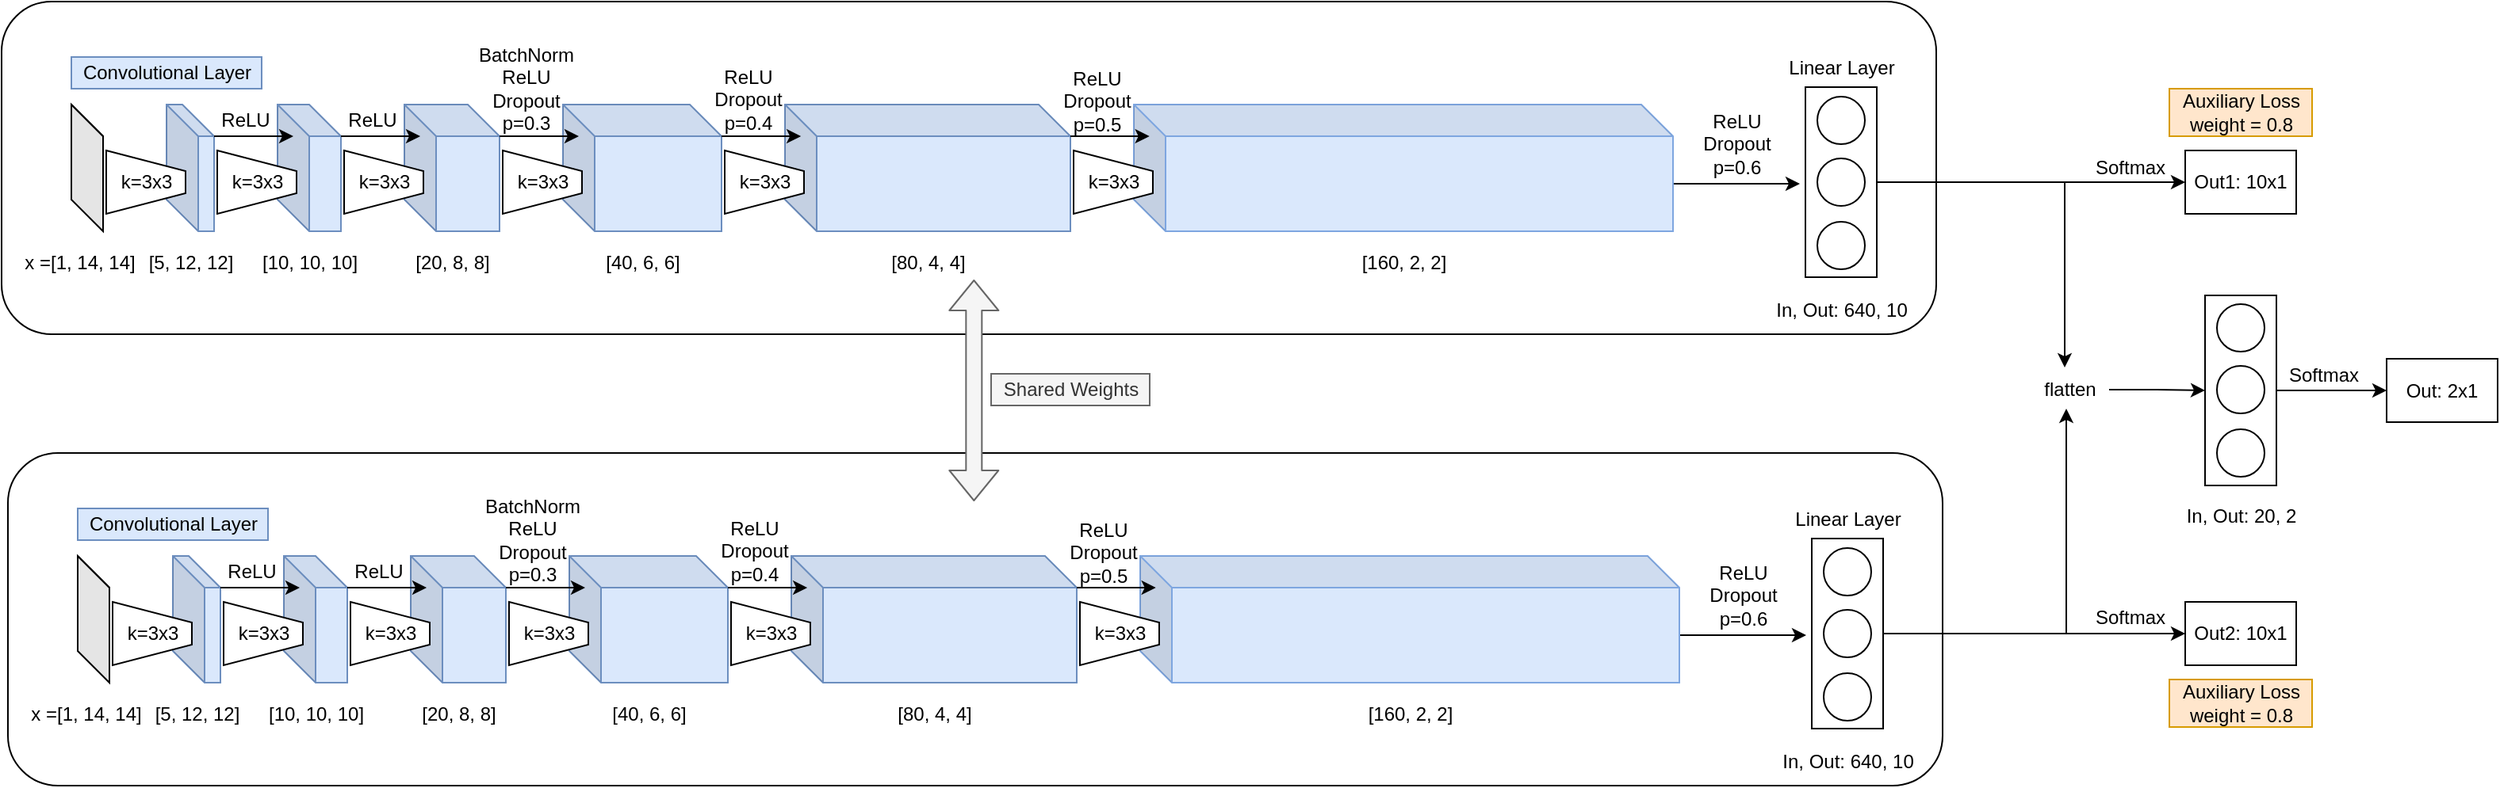 <mxfile version="14.6.12" type="github">
  <diagram id="GcfRwhmuflTPej9dZ_ji" name="Page-1">
    <mxGraphModel dx="1585" dy="608" grid="1" gridSize="10" guides="1" tooltips="1" connect="1" arrows="1" fold="1" page="1" pageScale="1" pageWidth="850" pageHeight="1100" math="0" shadow="0">
      <root>
        <mxCell id="0" />
        <mxCell id="1" parent="0" />
        <mxCell id="WN-efdhfh0040rEE_OK0-52" value="" style="group" parent="1" vertex="1" connectable="0">
          <mxGeometry x="-4" y="55" width="1220" height="210" as="geometry" />
        </mxCell>
        <mxCell id="WN-efdhfh0040rEE_OK0-51" value="" style="rounded=1;whiteSpace=wrap;html=1;strokeColor=#000000;" parent="WN-efdhfh0040rEE_OK0-52" vertex="1">
          <mxGeometry width="1220" height="210" as="geometry" />
        </mxCell>
        <mxCell id="WN-efdhfh0040rEE_OK0-1" value="" style="shape=cube;whiteSpace=wrap;html=1;boundedLbl=1;backgroundOutline=1;darkOpacity=0.05;darkOpacity2=0.1;" parent="WN-efdhfh0040rEE_OK0-52" vertex="1">
          <mxGeometry x="44" y="65" width="20" height="80" as="geometry" />
        </mxCell>
        <mxCell id="WN-efdhfh0040rEE_OK0-2" value="" style="shape=cube;whiteSpace=wrap;html=1;boundedLbl=1;backgroundOutline=1;darkOpacity=0.05;darkOpacity2=0.1;fillColor=#dae8fc;strokeColor=#6c8ebf;" parent="WN-efdhfh0040rEE_OK0-52" vertex="1">
          <mxGeometry x="104" y="65" width="30" height="80" as="geometry" />
        </mxCell>
        <mxCell id="WN-efdhfh0040rEE_OK0-3" value="" style="shape=cube;whiteSpace=wrap;html=1;boundedLbl=1;backgroundOutline=1;darkOpacity=0.05;darkOpacity2=0.1;fillColor=#dae8fc;strokeColor=#6c8ebf;" parent="WN-efdhfh0040rEE_OK0-52" vertex="1">
          <mxGeometry x="174" y="65" width="40" height="80" as="geometry" />
        </mxCell>
        <mxCell id="WN-efdhfh0040rEE_OK0-4" value="" style="shape=cube;whiteSpace=wrap;html=1;boundedLbl=1;backgroundOutline=1;darkOpacity=0.05;darkOpacity2=0.1;fillColor=#dae8fc;strokeColor=#6c8ebf;" parent="WN-efdhfh0040rEE_OK0-52" vertex="1">
          <mxGeometry x="254" y="65" width="60" height="80" as="geometry" />
        </mxCell>
        <mxCell id="WN-efdhfh0040rEE_OK0-5" value="" style="shape=cube;whiteSpace=wrap;html=1;boundedLbl=1;backgroundOutline=1;darkOpacity=0.05;darkOpacity2=0.1;fillColor=#dae8fc;strokeColor=#6c8ebf;" parent="WN-efdhfh0040rEE_OK0-52" vertex="1">
          <mxGeometry x="354" y="65" width="100" height="80" as="geometry" />
        </mxCell>
        <mxCell id="WN-efdhfh0040rEE_OK0-6" value="" style="shape=cube;whiteSpace=wrap;html=1;boundedLbl=1;backgroundOutline=1;darkOpacity=0.05;darkOpacity2=0.1;fillColor=#dae8fc;strokeColor=#6c8ebf;" parent="WN-efdhfh0040rEE_OK0-52" vertex="1">
          <mxGeometry x="494" y="65" width="180" height="80" as="geometry" />
        </mxCell>
        <mxCell id="WN-efdhfh0040rEE_OK0-42" style="edgeStyle=orthogonalEdgeStyle;rounded=0;orthogonalLoop=1;jettySize=auto;html=1;exitX=0;exitY=0;exitDx=340;exitDy=50;exitPerimeter=0;" parent="WN-efdhfh0040rEE_OK0-52" source="WN-efdhfh0040rEE_OK0-7" edge="1">
          <mxGeometry relative="1" as="geometry">
            <mxPoint x="1134" y="115" as="targetPoint" />
          </mxGeometry>
        </mxCell>
        <mxCell id="WN-efdhfh0040rEE_OK0-7" value="" style="shape=cube;whiteSpace=wrap;html=1;boundedLbl=1;backgroundOutline=1;darkOpacity=0.05;darkOpacity2=0.1;fillColor=#dae8fc;strokeColor=#7EA6E0;" parent="WN-efdhfh0040rEE_OK0-52" vertex="1">
          <mxGeometry x="714" y="65" width="340" height="80" as="geometry" />
        </mxCell>
        <mxCell id="WN-efdhfh0040rEE_OK0-8" value="Convolutional Layer" style="text;html=1;align=center;verticalAlign=middle;resizable=0;points=[];autosize=1;strokeColor=#6c8ebf;fillColor=#dae8fc;" parent="WN-efdhfh0040rEE_OK0-52" vertex="1">
          <mxGeometry x="44" y="35" width="120" height="20" as="geometry" />
        </mxCell>
        <mxCell id="WN-efdhfh0040rEE_OK0-9" value="x =[1, 14, 14]" style="text;html=1;align=center;verticalAlign=middle;resizable=0;points=[];autosize=1;strokeColor=none;" parent="WN-efdhfh0040rEE_OK0-52" vertex="1">
          <mxGeometry x="4" y="155" width="90" height="20" as="geometry" />
        </mxCell>
        <mxCell id="WN-efdhfh0040rEE_OK0-10" value="[5, 12, 12]" style="text;html=1;align=center;verticalAlign=middle;resizable=0;points=[];autosize=1;strokeColor=none;" parent="WN-efdhfh0040rEE_OK0-52" vertex="1">
          <mxGeometry x="84" y="155" width="70" height="20" as="geometry" />
        </mxCell>
        <mxCell id="WN-efdhfh0040rEE_OK0-11" value="[10, 10, 10]" style="text;html=1;align=center;verticalAlign=middle;resizable=0;points=[];autosize=1;strokeColor=none;" parent="WN-efdhfh0040rEE_OK0-52" vertex="1">
          <mxGeometry x="154" y="155" width="80" height="20" as="geometry" />
        </mxCell>
        <mxCell id="WN-efdhfh0040rEE_OK0-12" value="[20, 8, 8]" style="text;html=1;align=center;verticalAlign=middle;resizable=0;points=[];autosize=1;strokeColor=none;" parent="WN-efdhfh0040rEE_OK0-52" vertex="1">
          <mxGeometry x="254" y="155" width="60" height="20" as="geometry" />
        </mxCell>
        <mxCell id="WN-efdhfh0040rEE_OK0-13" value="[40, 6, 6]" style="text;html=1;align=center;verticalAlign=middle;resizable=0;points=[];autosize=1;strokeColor=none;" parent="WN-efdhfh0040rEE_OK0-52" vertex="1">
          <mxGeometry x="374" y="155" width="60" height="20" as="geometry" />
        </mxCell>
        <mxCell id="WN-efdhfh0040rEE_OK0-14" value="[80, 4, 4]" style="text;html=1;align=center;verticalAlign=middle;resizable=0;points=[];autosize=1;strokeColor=none;" parent="WN-efdhfh0040rEE_OK0-52" vertex="1">
          <mxGeometry x="554" y="155" width="60" height="20" as="geometry" />
        </mxCell>
        <mxCell id="WN-efdhfh0040rEE_OK0-15" value="[160, 2, 2]" style="text;html=1;align=center;verticalAlign=middle;resizable=0;points=[];autosize=1;strokeColor=none;" parent="WN-efdhfh0040rEE_OK0-52" vertex="1">
          <mxGeometry x="849" y="155" width="70" height="20" as="geometry" />
        </mxCell>
        <mxCell id="WN-efdhfh0040rEE_OK0-20" value="" style="shape=trapezoid;perimeter=trapezoidPerimeter;whiteSpace=wrap;html=1;fixedSize=1;rotation=90;size=13;" parent="WN-efdhfh0040rEE_OK0-52" vertex="1">
          <mxGeometry x="71" y="89" width="40" height="50" as="geometry" />
        </mxCell>
        <mxCell id="WN-efdhfh0040rEE_OK0-21" value="" style="shape=trapezoid;perimeter=trapezoidPerimeter;whiteSpace=wrap;html=1;fixedSize=1;rotation=90;size=13;" parent="WN-efdhfh0040rEE_OK0-52" vertex="1">
          <mxGeometry x="141" y="89" width="40" height="50" as="geometry" />
        </mxCell>
        <mxCell id="WN-efdhfh0040rEE_OK0-22" value="" style="shape=trapezoid;perimeter=trapezoidPerimeter;whiteSpace=wrap;html=1;fixedSize=1;rotation=90;size=13;" parent="WN-efdhfh0040rEE_OK0-52" vertex="1">
          <mxGeometry x="221" y="89" width="40" height="50" as="geometry" />
        </mxCell>
        <mxCell id="WN-efdhfh0040rEE_OK0-23" value="" style="shape=trapezoid;perimeter=trapezoidPerimeter;whiteSpace=wrap;html=1;fixedSize=1;rotation=90;size=13;" parent="WN-efdhfh0040rEE_OK0-52" vertex="1">
          <mxGeometry x="321" y="89" width="40" height="50" as="geometry" />
        </mxCell>
        <mxCell id="WN-efdhfh0040rEE_OK0-24" value="" style="shape=trapezoid;perimeter=trapezoidPerimeter;whiteSpace=wrap;html=1;fixedSize=1;rotation=90;size=13;" parent="WN-efdhfh0040rEE_OK0-52" vertex="1">
          <mxGeometry x="461" y="89" width="40" height="50" as="geometry" />
        </mxCell>
        <mxCell id="WN-efdhfh0040rEE_OK0-25" value="" style="shape=trapezoid;perimeter=trapezoidPerimeter;whiteSpace=wrap;html=1;fixedSize=1;rotation=90;size=13;" parent="WN-efdhfh0040rEE_OK0-52" vertex="1">
          <mxGeometry x="681" y="89" width="40" height="50" as="geometry" />
        </mxCell>
        <mxCell id="WN-efdhfh0040rEE_OK0-26" value="k=3x3" style="text;html=1;align=center;verticalAlign=middle;resizable=0;points=[];autosize=1;strokeColor=none;" parent="WN-efdhfh0040rEE_OK0-52" vertex="1">
          <mxGeometry x="66" y="104" width="50" height="20" as="geometry" />
        </mxCell>
        <mxCell id="WN-efdhfh0040rEE_OK0-27" value="k=3x3" style="text;html=1;align=center;verticalAlign=middle;resizable=0;points=[];autosize=1;strokeColor=none;" parent="WN-efdhfh0040rEE_OK0-52" vertex="1">
          <mxGeometry x="136" y="104" width="50" height="20" as="geometry" />
        </mxCell>
        <mxCell id="WN-efdhfh0040rEE_OK0-28" value="k=3x3" style="text;html=1;align=center;verticalAlign=middle;resizable=0;points=[];autosize=1;strokeColor=none;" parent="WN-efdhfh0040rEE_OK0-52" vertex="1">
          <mxGeometry x="216" y="104" width="50" height="20" as="geometry" />
        </mxCell>
        <mxCell id="WN-efdhfh0040rEE_OK0-29" value="k=3x3" style="text;html=1;align=center;verticalAlign=middle;resizable=0;points=[];autosize=1;strokeColor=none;" parent="WN-efdhfh0040rEE_OK0-52" vertex="1">
          <mxGeometry x="316" y="104" width="50" height="20" as="geometry" />
        </mxCell>
        <mxCell id="WN-efdhfh0040rEE_OK0-30" value="k=3x3" style="text;html=1;align=center;verticalAlign=middle;resizable=0;points=[];autosize=1;strokeColor=none;" parent="WN-efdhfh0040rEE_OK0-52" vertex="1">
          <mxGeometry x="456" y="104" width="50" height="20" as="geometry" />
        </mxCell>
        <mxCell id="WN-efdhfh0040rEE_OK0-31" value="k=3x3" style="text;html=1;align=center;verticalAlign=middle;resizable=0;points=[];autosize=1;strokeColor=none;" parent="WN-efdhfh0040rEE_OK0-52" vertex="1">
          <mxGeometry x="676" y="104" width="50" height="20" as="geometry" />
        </mxCell>
        <mxCell id="WN-efdhfh0040rEE_OK0-32" value="ReLU" style="text;html=1;fillColor=none;align=center;verticalAlign=middle;whiteSpace=wrap;rounded=0;" parent="WN-efdhfh0040rEE_OK0-52" vertex="1">
          <mxGeometry x="134" y="65" width="40" height="20" as="geometry" />
        </mxCell>
        <mxCell id="WN-efdhfh0040rEE_OK0-33" style="edgeStyle=orthogonalEdgeStyle;rounded=0;orthogonalLoop=1;jettySize=auto;html=1;exitX=0;exitY=0;exitDx=30;exitDy=20;exitPerimeter=0;entryX=0.25;entryY=0.25;entryDx=0;entryDy=0;entryPerimeter=0;" parent="WN-efdhfh0040rEE_OK0-52" source="WN-efdhfh0040rEE_OK0-2" target="WN-efdhfh0040rEE_OK0-3" edge="1">
          <mxGeometry relative="1" as="geometry" />
        </mxCell>
        <mxCell id="WN-efdhfh0040rEE_OK0-34" style="edgeStyle=orthogonalEdgeStyle;rounded=0;orthogonalLoop=1;jettySize=auto;html=1;exitX=0;exitY=0;exitDx=40;exitDy=20;exitPerimeter=0;entryX=0.167;entryY=0.25;entryDx=0;entryDy=0;entryPerimeter=0;" parent="WN-efdhfh0040rEE_OK0-52" source="WN-efdhfh0040rEE_OK0-3" target="WN-efdhfh0040rEE_OK0-4" edge="1">
          <mxGeometry relative="1" as="geometry" />
        </mxCell>
        <mxCell id="WN-efdhfh0040rEE_OK0-35" style="edgeStyle=orthogonalEdgeStyle;rounded=0;orthogonalLoop=1;jettySize=auto;html=1;exitX=0;exitY=0;exitDx=60;exitDy=20;exitPerimeter=0;entryX=0.1;entryY=0.25;entryDx=0;entryDy=0;entryPerimeter=0;" parent="WN-efdhfh0040rEE_OK0-52" source="WN-efdhfh0040rEE_OK0-4" target="WN-efdhfh0040rEE_OK0-5" edge="1">
          <mxGeometry relative="1" as="geometry" />
        </mxCell>
        <mxCell id="WN-efdhfh0040rEE_OK0-36" style="edgeStyle=orthogonalEdgeStyle;rounded=0;orthogonalLoop=1;jettySize=auto;html=1;exitX=0;exitY=0;exitDx=100;exitDy=20;exitPerimeter=0;entryX=0.056;entryY=0.25;entryDx=0;entryDy=0;entryPerimeter=0;" parent="WN-efdhfh0040rEE_OK0-52" source="WN-efdhfh0040rEE_OK0-5" target="WN-efdhfh0040rEE_OK0-6" edge="1">
          <mxGeometry relative="1" as="geometry" />
        </mxCell>
        <mxCell id="WN-efdhfh0040rEE_OK0-37" style="edgeStyle=orthogonalEdgeStyle;rounded=0;orthogonalLoop=1;jettySize=auto;html=1;exitX=0;exitY=0;exitDx=180;exitDy=20;exitPerimeter=0;entryX=0.029;entryY=0.25;entryDx=0;entryDy=0;entryPerimeter=0;" parent="WN-efdhfh0040rEE_OK0-52" source="WN-efdhfh0040rEE_OK0-6" target="WN-efdhfh0040rEE_OK0-7" edge="1">
          <mxGeometry relative="1" as="geometry" />
        </mxCell>
        <mxCell id="WN-efdhfh0040rEE_OK0-38" value="ReLU" style="text;html=1;fillColor=none;align=center;verticalAlign=middle;whiteSpace=wrap;rounded=0;" parent="WN-efdhfh0040rEE_OK0-52" vertex="1">
          <mxGeometry x="214" y="65" width="40" height="20" as="geometry" />
        </mxCell>
        <mxCell id="WN-efdhfh0040rEE_OK0-39" value="BatchNorm&lt;br&gt;ReLU&lt;br&gt;Dropout&lt;br&gt;p=0.3" style="text;html=1;fillColor=none;align=center;verticalAlign=middle;whiteSpace=wrap;rounded=0;" parent="WN-efdhfh0040rEE_OK0-52" vertex="1">
          <mxGeometry x="311" y="45" width="40" height="20" as="geometry" />
        </mxCell>
        <mxCell id="WN-efdhfh0040rEE_OK0-40" value="ReLU&lt;br&gt;Dropout&lt;br&gt;p=0.4" style="text;html=1;fillColor=none;align=center;verticalAlign=middle;whiteSpace=wrap;rounded=0;" parent="WN-efdhfh0040rEE_OK0-52" vertex="1">
          <mxGeometry x="451" y="52" width="40" height="20" as="geometry" />
        </mxCell>
        <mxCell id="WN-efdhfh0040rEE_OK0-41" value="ReLU&lt;br&gt;Dropout&lt;br&gt;p=0.5" style="text;html=1;fillColor=none;align=center;verticalAlign=middle;whiteSpace=wrap;rounded=0;" parent="WN-efdhfh0040rEE_OK0-52" vertex="1">
          <mxGeometry x="671" y="53" width="40" height="20" as="geometry" />
        </mxCell>
        <mxCell id="WN-efdhfh0040rEE_OK0-43" value="ReLU&lt;br&gt;Dropout&lt;br&gt;p=0.6" style="text;html=1;align=center;verticalAlign=middle;resizable=0;points=[];autosize=1;strokeColor=none;" parent="WN-efdhfh0040rEE_OK0-52" vertex="1">
          <mxGeometry x="1064" y="65" width="60" height="50" as="geometry" />
        </mxCell>
        <mxCell id="WN-efdhfh0040rEE_OK0-45" value="" style="rounded=0;whiteSpace=wrap;html=1;rotation=90;" parent="WN-efdhfh0040rEE_OK0-52" vertex="1">
          <mxGeometry x="1100" y="91.5" width="120" height="45" as="geometry" />
        </mxCell>
        <mxCell id="WN-efdhfh0040rEE_OK0-46" value="" style="ellipse;whiteSpace=wrap;html=1;aspect=fixed;strokeColor=#000000;" parent="WN-efdhfh0040rEE_OK0-52" vertex="1">
          <mxGeometry x="1145" y="60" width="30" height="30" as="geometry" />
        </mxCell>
        <mxCell id="WN-efdhfh0040rEE_OK0-47" value="" style="ellipse;whiteSpace=wrap;html=1;aspect=fixed;strokeColor=#000000;" parent="WN-efdhfh0040rEE_OK0-52" vertex="1">
          <mxGeometry x="1145" y="99" width="30" height="30" as="geometry" />
        </mxCell>
        <mxCell id="WN-efdhfh0040rEE_OK0-48" value="" style="ellipse;whiteSpace=wrap;html=1;aspect=fixed;strokeColor=#000000;" parent="WN-efdhfh0040rEE_OK0-52" vertex="1">
          <mxGeometry x="1145" y="139" width="30" height="30" as="geometry" />
        </mxCell>
        <mxCell id="WN-efdhfh0040rEE_OK0-49" value="Linear Layer" style="text;html=1;align=center;verticalAlign=middle;resizable=0;points=[];autosize=1;strokeColor=none;" parent="WN-efdhfh0040rEE_OK0-52" vertex="1">
          <mxGeometry x="1120" y="32" width="80" height="20" as="geometry" />
        </mxCell>
        <mxCell id="WN-efdhfh0040rEE_OK0-50" value="In, Out: 640, 10" style="text;html=1;align=center;verticalAlign=middle;resizable=0;points=[];autosize=1;strokeColor=none;" parent="WN-efdhfh0040rEE_OK0-52" vertex="1">
          <mxGeometry x="1110" y="185" width="100" height="20" as="geometry" />
        </mxCell>
        <mxCell id="WN-efdhfh0040rEE_OK0-53" value="" style="group" parent="1" vertex="1" connectable="0">
          <mxGeometry y="340" width="1220" height="210" as="geometry" />
        </mxCell>
        <mxCell id="WN-efdhfh0040rEE_OK0-54" value="" style="rounded=1;whiteSpace=wrap;html=1;strokeColor=#000000;" parent="WN-efdhfh0040rEE_OK0-53" vertex="1">
          <mxGeometry width="1220" height="210" as="geometry" />
        </mxCell>
        <mxCell id="WN-efdhfh0040rEE_OK0-55" value="" style="shape=cube;whiteSpace=wrap;html=1;boundedLbl=1;backgroundOutline=1;darkOpacity=0.05;darkOpacity2=0.1;" parent="WN-efdhfh0040rEE_OK0-53" vertex="1">
          <mxGeometry x="44" y="65" width="20" height="80" as="geometry" />
        </mxCell>
        <mxCell id="WN-efdhfh0040rEE_OK0-56" value="" style="shape=cube;whiteSpace=wrap;html=1;boundedLbl=1;backgroundOutline=1;darkOpacity=0.05;darkOpacity2=0.1;fillColor=#dae8fc;strokeColor=#6c8ebf;" parent="WN-efdhfh0040rEE_OK0-53" vertex="1">
          <mxGeometry x="104" y="65" width="30" height="80" as="geometry" />
        </mxCell>
        <mxCell id="WN-efdhfh0040rEE_OK0-57" value="" style="shape=cube;whiteSpace=wrap;html=1;boundedLbl=1;backgroundOutline=1;darkOpacity=0.05;darkOpacity2=0.1;fillColor=#dae8fc;strokeColor=#6c8ebf;" parent="WN-efdhfh0040rEE_OK0-53" vertex="1">
          <mxGeometry x="174" y="65" width="40" height="80" as="geometry" />
        </mxCell>
        <mxCell id="WN-efdhfh0040rEE_OK0-58" value="" style="shape=cube;whiteSpace=wrap;html=1;boundedLbl=1;backgroundOutline=1;darkOpacity=0.05;darkOpacity2=0.1;fillColor=#dae8fc;strokeColor=#6c8ebf;" parent="WN-efdhfh0040rEE_OK0-53" vertex="1">
          <mxGeometry x="254" y="65" width="60" height="80" as="geometry" />
        </mxCell>
        <mxCell id="WN-efdhfh0040rEE_OK0-59" value="" style="shape=cube;whiteSpace=wrap;html=1;boundedLbl=1;backgroundOutline=1;darkOpacity=0.05;darkOpacity2=0.1;fillColor=#dae8fc;strokeColor=#6c8ebf;" parent="WN-efdhfh0040rEE_OK0-53" vertex="1">
          <mxGeometry x="354" y="65" width="100" height="80" as="geometry" />
        </mxCell>
        <mxCell id="WN-efdhfh0040rEE_OK0-60" value="" style="shape=cube;whiteSpace=wrap;html=1;boundedLbl=1;backgroundOutline=1;darkOpacity=0.05;darkOpacity2=0.1;fillColor=#dae8fc;strokeColor=#6c8ebf;" parent="WN-efdhfh0040rEE_OK0-53" vertex="1">
          <mxGeometry x="494" y="65" width="180" height="80" as="geometry" />
        </mxCell>
        <mxCell id="WN-efdhfh0040rEE_OK0-61" style="edgeStyle=orthogonalEdgeStyle;rounded=0;orthogonalLoop=1;jettySize=auto;html=1;exitX=0;exitY=0;exitDx=340;exitDy=50;exitPerimeter=0;" parent="WN-efdhfh0040rEE_OK0-53" source="WN-efdhfh0040rEE_OK0-62" edge="1">
          <mxGeometry relative="1" as="geometry">
            <mxPoint x="1134" y="115" as="targetPoint" />
          </mxGeometry>
        </mxCell>
        <mxCell id="WN-efdhfh0040rEE_OK0-62" value="" style="shape=cube;whiteSpace=wrap;html=1;boundedLbl=1;backgroundOutline=1;darkOpacity=0.05;darkOpacity2=0.1;fillColor=#dae8fc;strokeColor=#7EA6E0;" parent="WN-efdhfh0040rEE_OK0-53" vertex="1">
          <mxGeometry x="714" y="65" width="340" height="80" as="geometry" />
        </mxCell>
        <mxCell id="WN-efdhfh0040rEE_OK0-63" value="Convolutional Layer" style="text;html=1;align=center;verticalAlign=middle;resizable=0;points=[];autosize=1;strokeColor=#6c8ebf;fillColor=#dae8fc;" parent="WN-efdhfh0040rEE_OK0-53" vertex="1">
          <mxGeometry x="44" y="35" width="120" height="20" as="geometry" />
        </mxCell>
        <mxCell id="WN-efdhfh0040rEE_OK0-64" value="x =[1, 14, 14]" style="text;html=1;align=center;verticalAlign=middle;resizable=0;points=[];autosize=1;strokeColor=none;" parent="WN-efdhfh0040rEE_OK0-53" vertex="1">
          <mxGeometry x="4" y="155" width="90" height="20" as="geometry" />
        </mxCell>
        <mxCell id="WN-efdhfh0040rEE_OK0-65" value="[5, 12, 12]" style="text;html=1;align=center;verticalAlign=middle;resizable=0;points=[];autosize=1;strokeColor=none;" parent="WN-efdhfh0040rEE_OK0-53" vertex="1">
          <mxGeometry x="84" y="155" width="70" height="20" as="geometry" />
        </mxCell>
        <mxCell id="WN-efdhfh0040rEE_OK0-66" value="[10, 10, 10]" style="text;html=1;align=center;verticalAlign=middle;resizable=0;points=[];autosize=1;strokeColor=none;" parent="WN-efdhfh0040rEE_OK0-53" vertex="1">
          <mxGeometry x="154" y="155" width="80" height="20" as="geometry" />
        </mxCell>
        <mxCell id="WN-efdhfh0040rEE_OK0-67" value="[20, 8, 8]" style="text;html=1;align=center;verticalAlign=middle;resizable=0;points=[];autosize=1;strokeColor=none;" parent="WN-efdhfh0040rEE_OK0-53" vertex="1">
          <mxGeometry x="254" y="155" width="60" height="20" as="geometry" />
        </mxCell>
        <mxCell id="WN-efdhfh0040rEE_OK0-68" value="[40, 6, 6]" style="text;html=1;align=center;verticalAlign=middle;resizable=0;points=[];autosize=1;strokeColor=none;" parent="WN-efdhfh0040rEE_OK0-53" vertex="1">
          <mxGeometry x="374" y="155" width="60" height="20" as="geometry" />
        </mxCell>
        <mxCell id="WN-efdhfh0040rEE_OK0-69" value="[80, 4, 4]" style="text;html=1;align=center;verticalAlign=middle;resizable=0;points=[];autosize=1;strokeColor=none;" parent="WN-efdhfh0040rEE_OK0-53" vertex="1">
          <mxGeometry x="554" y="155" width="60" height="20" as="geometry" />
        </mxCell>
        <mxCell id="WN-efdhfh0040rEE_OK0-70" value="[160, 2, 2]" style="text;html=1;align=center;verticalAlign=middle;resizable=0;points=[];autosize=1;strokeColor=none;" parent="WN-efdhfh0040rEE_OK0-53" vertex="1">
          <mxGeometry x="849" y="155" width="70" height="20" as="geometry" />
        </mxCell>
        <mxCell id="WN-efdhfh0040rEE_OK0-71" value="" style="shape=trapezoid;perimeter=trapezoidPerimeter;whiteSpace=wrap;html=1;fixedSize=1;rotation=90;size=13;" parent="WN-efdhfh0040rEE_OK0-53" vertex="1">
          <mxGeometry x="71" y="89" width="40" height="50" as="geometry" />
        </mxCell>
        <mxCell id="WN-efdhfh0040rEE_OK0-72" value="" style="shape=trapezoid;perimeter=trapezoidPerimeter;whiteSpace=wrap;html=1;fixedSize=1;rotation=90;size=13;" parent="WN-efdhfh0040rEE_OK0-53" vertex="1">
          <mxGeometry x="141" y="89" width="40" height="50" as="geometry" />
        </mxCell>
        <mxCell id="WN-efdhfh0040rEE_OK0-73" value="" style="shape=trapezoid;perimeter=trapezoidPerimeter;whiteSpace=wrap;html=1;fixedSize=1;rotation=90;size=13;" parent="WN-efdhfh0040rEE_OK0-53" vertex="1">
          <mxGeometry x="221" y="89" width="40" height="50" as="geometry" />
        </mxCell>
        <mxCell id="WN-efdhfh0040rEE_OK0-74" value="" style="shape=trapezoid;perimeter=trapezoidPerimeter;whiteSpace=wrap;html=1;fixedSize=1;rotation=90;size=13;" parent="WN-efdhfh0040rEE_OK0-53" vertex="1">
          <mxGeometry x="321" y="89" width="40" height="50" as="geometry" />
        </mxCell>
        <mxCell id="WN-efdhfh0040rEE_OK0-75" value="" style="shape=trapezoid;perimeter=trapezoidPerimeter;whiteSpace=wrap;html=1;fixedSize=1;rotation=90;size=13;" parent="WN-efdhfh0040rEE_OK0-53" vertex="1">
          <mxGeometry x="461" y="89" width="40" height="50" as="geometry" />
        </mxCell>
        <mxCell id="WN-efdhfh0040rEE_OK0-76" value="" style="shape=trapezoid;perimeter=trapezoidPerimeter;whiteSpace=wrap;html=1;fixedSize=1;rotation=90;size=13;" parent="WN-efdhfh0040rEE_OK0-53" vertex="1">
          <mxGeometry x="681" y="89" width="40" height="50" as="geometry" />
        </mxCell>
        <mxCell id="WN-efdhfh0040rEE_OK0-77" value="k=3x3" style="text;html=1;align=center;verticalAlign=middle;resizable=0;points=[];autosize=1;strokeColor=none;" parent="WN-efdhfh0040rEE_OK0-53" vertex="1">
          <mxGeometry x="66" y="104" width="50" height="20" as="geometry" />
        </mxCell>
        <mxCell id="WN-efdhfh0040rEE_OK0-78" value="k=3x3" style="text;html=1;align=center;verticalAlign=middle;resizable=0;points=[];autosize=1;strokeColor=none;" parent="WN-efdhfh0040rEE_OK0-53" vertex="1">
          <mxGeometry x="136" y="104" width="50" height="20" as="geometry" />
        </mxCell>
        <mxCell id="WN-efdhfh0040rEE_OK0-79" value="k=3x3" style="text;html=1;align=center;verticalAlign=middle;resizable=0;points=[];autosize=1;strokeColor=none;" parent="WN-efdhfh0040rEE_OK0-53" vertex="1">
          <mxGeometry x="216" y="104" width="50" height="20" as="geometry" />
        </mxCell>
        <mxCell id="WN-efdhfh0040rEE_OK0-80" value="k=3x3" style="text;html=1;align=center;verticalAlign=middle;resizable=0;points=[];autosize=1;strokeColor=none;" parent="WN-efdhfh0040rEE_OK0-53" vertex="1">
          <mxGeometry x="316" y="104" width="50" height="20" as="geometry" />
        </mxCell>
        <mxCell id="WN-efdhfh0040rEE_OK0-81" value="k=3x3" style="text;html=1;align=center;verticalAlign=middle;resizable=0;points=[];autosize=1;strokeColor=none;" parent="WN-efdhfh0040rEE_OK0-53" vertex="1">
          <mxGeometry x="456" y="104" width="50" height="20" as="geometry" />
        </mxCell>
        <mxCell id="WN-efdhfh0040rEE_OK0-82" value="k=3x3" style="text;html=1;align=center;verticalAlign=middle;resizable=0;points=[];autosize=1;strokeColor=none;" parent="WN-efdhfh0040rEE_OK0-53" vertex="1">
          <mxGeometry x="676" y="104" width="50" height="20" as="geometry" />
        </mxCell>
        <mxCell id="WN-efdhfh0040rEE_OK0-83" value="ReLU" style="text;html=1;fillColor=none;align=center;verticalAlign=middle;whiteSpace=wrap;rounded=0;" parent="WN-efdhfh0040rEE_OK0-53" vertex="1">
          <mxGeometry x="134" y="65" width="40" height="20" as="geometry" />
        </mxCell>
        <mxCell id="WN-efdhfh0040rEE_OK0-84" style="edgeStyle=orthogonalEdgeStyle;rounded=0;orthogonalLoop=1;jettySize=auto;html=1;exitX=0;exitY=0;exitDx=30;exitDy=20;exitPerimeter=0;entryX=0.25;entryY=0.25;entryDx=0;entryDy=0;entryPerimeter=0;" parent="WN-efdhfh0040rEE_OK0-53" source="WN-efdhfh0040rEE_OK0-56" target="WN-efdhfh0040rEE_OK0-57" edge="1">
          <mxGeometry relative="1" as="geometry" />
        </mxCell>
        <mxCell id="WN-efdhfh0040rEE_OK0-85" style="edgeStyle=orthogonalEdgeStyle;rounded=0;orthogonalLoop=1;jettySize=auto;html=1;exitX=0;exitY=0;exitDx=40;exitDy=20;exitPerimeter=0;entryX=0.167;entryY=0.25;entryDx=0;entryDy=0;entryPerimeter=0;" parent="WN-efdhfh0040rEE_OK0-53" source="WN-efdhfh0040rEE_OK0-57" target="WN-efdhfh0040rEE_OK0-58" edge="1">
          <mxGeometry relative="1" as="geometry" />
        </mxCell>
        <mxCell id="WN-efdhfh0040rEE_OK0-86" style="edgeStyle=orthogonalEdgeStyle;rounded=0;orthogonalLoop=1;jettySize=auto;html=1;exitX=0;exitY=0;exitDx=60;exitDy=20;exitPerimeter=0;entryX=0.1;entryY=0.25;entryDx=0;entryDy=0;entryPerimeter=0;" parent="WN-efdhfh0040rEE_OK0-53" source="WN-efdhfh0040rEE_OK0-58" target="WN-efdhfh0040rEE_OK0-59" edge="1">
          <mxGeometry relative="1" as="geometry" />
        </mxCell>
        <mxCell id="WN-efdhfh0040rEE_OK0-87" style="edgeStyle=orthogonalEdgeStyle;rounded=0;orthogonalLoop=1;jettySize=auto;html=1;exitX=0;exitY=0;exitDx=100;exitDy=20;exitPerimeter=0;entryX=0.056;entryY=0.25;entryDx=0;entryDy=0;entryPerimeter=0;" parent="WN-efdhfh0040rEE_OK0-53" source="WN-efdhfh0040rEE_OK0-59" target="WN-efdhfh0040rEE_OK0-60" edge="1">
          <mxGeometry relative="1" as="geometry" />
        </mxCell>
        <mxCell id="WN-efdhfh0040rEE_OK0-88" style="edgeStyle=orthogonalEdgeStyle;rounded=0;orthogonalLoop=1;jettySize=auto;html=1;exitX=0;exitY=0;exitDx=180;exitDy=20;exitPerimeter=0;entryX=0.029;entryY=0.25;entryDx=0;entryDy=0;entryPerimeter=0;" parent="WN-efdhfh0040rEE_OK0-53" source="WN-efdhfh0040rEE_OK0-60" target="WN-efdhfh0040rEE_OK0-62" edge="1">
          <mxGeometry relative="1" as="geometry" />
        </mxCell>
        <mxCell id="WN-efdhfh0040rEE_OK0-89" value="ReLU" style="text;html=1;fillColor=none;align=center;verticalAlign=middle;whiteSpace=wrap;rounded=0;" parent="WN-efdhfh0040rEE_OK0-53" vertex="1">
          <mxGeometry x="214" y="65" width="40" height="20" as="geometry" />
        </mxCell>
        <mxCell id="WN-efdhfh0040rEE_OK0-90" value="BatchNorm&lt;br&gt;ReLU&lt;br&gt;Dropout&lt;br&gt;p=0.3" style="text;html=1;fillColor=none;align=center;verticalAlign=middle;whiteSpace=wrap;rounded=0;" parent="WN-efdhfh0040rEE_OK0-53" vertex="1">
          <mxGeometry x="311" y="45" width="40" height="20" as="geometry" />
        </mxCell>
        <mxCell id="WN-efdhfh0040rEE_OK0-91" value="ReLU&lt;br&gt;Dropout&lt;br&gt;p=0.4" style="text;html=1;fillColor=none;align=center;verticalAlign=middle;whiteSpace=wrap;rounded=0;" parent="WN-efdhfh0040rEE_OK0-53" vertex="1">
          <mxGeometry x="451" y="52" width="40" height="20" as="geometry" />
        </mxCell>
        <mxCell id="WN-efdhfh0040rEE_OK0-92" value="ReLU&lt;br&gt;Dropout&lt;br&gt;p=0.5" style="text;html=1;fillColor=none;align=center;verticalAlign=middle;whiteSpace=wrap;rounded=0;" parent="WN-efdhfh0040rEE_OK0-53" vertex="1">
          <mxGeometry x="671" y="53" width="40" height="20" as="geometry" />
        </mxCell>
        <mxCell id="WN-efdhfh0040rEE_OK0-93" value="ReLU&lt;br&gt;Dropout&lt;br&gt;p=0.6" style="text;html=1;align=center;verticalAlign=middle;resizable=0;points=[];autosize=1;strokeColor=none;" parent="WN-efdhfh0040rEE_OK0-53" vertex="1">
          <mxGeometry x="1064" y="65" width="60" height="50" as="geometry" />
        </mxCell>
        <mxCell id="WN-efdhfh0040rEE_OK0-94" value="" style="rounded=0;whiteSpace=wrap;html=1;rotation=90;" parent="WN-efdhfh0040rEE_OK0-53" vertex="1">
          <mxGeometry x="1100" y="91.5" width="120" height="45" as="geometry" />
        </mxCell>
        <mxCell id="WN-efdhfh0040rEE_OK0-95" value="" style="ellipse;whiteSpace=wrap;html=1;aspect=fixed;strokeColor=#000000;" parent="WN-efdhfh0040rEE_OK0-53" vertex="1">
          <mxGeometry x="1145" y="60" width="30" height="30" as="geometry" />
        </mxCell>
        <mxCell id="WN-efdhfh0040rEE_OK0-96" value="" style="ellipse;whiteSpace=wrap;html=1;aspect=fixed;strokeColor=#000000;" parent="WN-efdhfh0040rEE_OK0-53" vertex="1">
          <mxGeometry x="1145" y="99" width="30" height="30" as="geometry" />
        </mxCell>
        <mxCell id="WN-efdhfh0040rEE_OK0-97" value="" style="ellipse;whiteSpace=wrap;html=1;aspect=fixed;strokeColor=#000000;" parent="WN-efdhfh0040rEE_OK0-53" vertex="1">
          <mxGeometry x="1145" y="139" width="30" height="30" as="geometry" />
        </mxCell>
        <mxCell id="WN-efdhfh0040rEE_OK0-98" value="Linear Layer" style="text;html=1;align=center;verticalAlign=middle;resizable=0;points=[];autosize=1;strokeColor=none;" parent="WN-efdhfh0040rEE_OK0-53" vertex="1">
          <mxGeometry x="1120" y="32" width="80" height="20" as="geometry" />
        </mxCell>
        <mxCell id="WN-efdhfh0040rEE_OK0-99" value="In, Out: 640, 10" style="text;html=1;align=center;verticalAlign=middle;resizable=0;points=[];autosize=1;strokeColor=none;" parent="WN-efdhfh0040rEE_OK0-53" vertex="1">
          <mxGeometry x="1110" y="185" width="100" height="20" as="geometry" />
        </mxCell>
        <mxCell id="WN-efdhfh0040rEE_OK0-100" style="edgeStyle=orthogonalEdgeStyle;rounded=0;orthogonalLoop=1;jettySize=auto;html=1;exitX=0.5;exitY=0;exitDx=0;exitDy=0;entryX=0;entryY=0.5;entryDx=0;entryDy=0;" parent="1" source="WN-efdhfh0040rEE_OK0-94" edge="1" target="WN-efdhfh0040rEE_OK0-102">
          <mxGeometry relative="1" as="geometry">
            <mxPoint x="1240" y="454" as="targetPoint" />
          </mxGeometry>
        </mxCell>
        <mxCell id="WN-efdhfh0040rEE_OK0-102" value="Out2: 10x1" style="rounded=0;whiteSpace=wrap;html=1;" parent="1" vertex="1">
          <mxGeometry x="1373" y="434" width="70" height="40" as="geometry" />
        </mxCell>
        <mxCell id="WN-efdhfh0040rEE_OK0-103" value="Out1: 10x1" style="rounded=0;whiteSpace=wrap;html=1;" parent="1" vertex="1">
          <mxGeometry x="1373" y="149" width="70" height="40" as="geometry" />
        </mxCell>
        <mxCell id="WN-efdhfh0040rEE_OK0-104" value="Auxiliary Loss&lt;br&gt;weight = 0.8" style="text;html=1;align=center;verticalAlign=middle;resizable=0;points=[];autosize=1;strokeColor=#d79b00;fillColor=#ffe6cc;" parent="1" vertex="1">
          <mxGeometry x="1363" y="110" width="90" height="30" as="geometry" />
        </mxCell>
        <mxCell id="WN-efdhfh0040rEE_OK0-105" value="Auxiliary Loss&lt;br&gt;weight = 0.8" style="text;html=1;align=center;verticalAlign=middle;resizable=0;points=[];autosize=1;strokeColor=#d79b00;fillColor=#ffe6cc;" parent="1" vertex="1">
          <mxGeometry x="1363" y="483" width="90" height="30" as="geometry" />
        </mxCell>
        <mxCell id="WN-efdhfh0040rEE_OK0-115" style="edgeStyle=orthogonalEdgeStyle;rounded=0;orthogonalLoop=1;jettySize=auto;html=1;exitX=0.5;exitY=0;exitDx=0;exitDy=0;entryX=0;entryY=0.5;entryDx=0;entryDy=0;" parent="1" source="WN-efdhfh0040rEE_OK0-106" edge="1" target="WN-efdhfh0040rEE_OK0-116">
          <mxGeometry relative="1" as="geometry">
            <mxPoint x="1458" y="299.857" as="targetPoint" />
          </mxGeometry>
        </mxCell>
        <mxCell id="WN-efdhfh0040rEE_OK0-106" value="" style="rounded=0;whiteSpace=wrap;html=1;rotation=90;" parent="1" vertex="1">
          <mxGeometry x="1348" y="278" width="120" height="45" as="geometry" />
        </mxCell>
        <mxCell id="WN-efdhfh0040rEE_OK0-107" value="" style="ellipse;whiteSpace=wrap;html=1;aspect=fixed;strokeColor=#000000;" parent="1" vertex="1">
          <mxGeometry x="1393" y="246" width="30" height="30" as="geometry" />
        </mxCell>
        <mxCell id="WN-efdhfh0040rEE_OK0-108" value="" style="ellipse;whiteSpace=wrap;html=1;aspect=fixed;strokeColor=#000000;" parent="1" vertex="1">
          <mxGeometry x="1393" y="285" width="30" height="30" as="geometry" />
        </mxCell>
        <mxCell id="WN-efdhfh0040rEE_OK0-109" value="" style="ellipse;whiteSpace=wrap;html=1;aspect=fixed;strokeColor=#000000;" parent="1" vertex="1">
          <mxGeometry x="1393" y="325" width="30" height="30" as="geometry" />
        </mxCell>
        <mxCell id="WN-efdhfh0040rEE_OK0-112" value="In, Out: 20, 2" style="text;html=1;align=center;verticalAlign=middle;resizable=0;points=[];autosize=1;strokeColor=none;" parent="1" vertex="1">
          <mxGeometry x="1368" y="370" width="80" height="20" as="geometry" />
        </mxCell>
        <mxCell id="3RGq8NAUukILnM95T0DQ-7" value="" style="edgeStyle=orthogonalEdgeStyle;rounded=0;orthogonalLoop=1;jettySize=auto;html=1;entryX=0.5;entryY=1;entryDx=0;entryDy=0;" edge="1" parent="1" source="WN-efdhfh0040rEE_OK0-113" target="WN-efdhfh0040rEE_OK0-106">
          <mxGeometry relative="1" as="geometry" />
        </mxCell>
        <mxCell id="WN-efdhfh0040rEE_OK0-113" value="flatten" style="text;html=1;align=center;verticalAlign=middle;resizable=0;points=[];autosize=1;strokeColor=none;" parent="1" vertex="1">
          <mxGeometry x="1275" y="290" width="50" height="20" as="geometry" />
        </mxCell>
        <mxCell id="WN-efdhfh0040rEE_OK0-116" value="Out: 2x1" style="rounded=0;whiteSpace=wrap;html=1;" parent="1" vertex="1">
          <mxGeometry x="1500" y="280.5" width="70" height="40" as="geometry" />
        </mxCell>
        <mxCell id="WN-efdhfh0040rEE_OK0-117" value="" style="shape=flexArrow;endArrow=classic;startArrow=classic;html=1;fillColor=#f5f5f5;strokeColor=#666666;" parent="1" edge="1">
          <mxGeometry width="100" height="100" relative="1" as="geometry">
            <mxPoint x="609.17" y="370.5" as="sourcePoint" />
            <mxPoint x="609.17" y="230.5" as="targetPoint" />
          </mxGeometry>
        </mxCell>
        <mxCell id="WN-efdhfh0040rEE_OK0-118" value="Shared Weights" style="text;html=1;align=center;verticalAlign=middle;resizable=0;points=[];autosize=1;strokeColor=#666666;fillColor=#f5f5f5;fontColor=#333333;" parent="1" vertex="1">
          <mxGeometry x="620" y="290" width="100" height="20" as="geometry" />
        </mxCell>
        <mxCell id="3RGq8NAUukILnM95T0DQ-1" value="Softmax" style="text;html=1;align=center;verticalAlign=middle;resizable=0;points=[];autosize=1;strokeColor=none;" vertex="1" parent="1">
          <mxGeometry x="1308" y="150" width="60" height="20" as="geometry" />
        </mxCell>
        <mxCell id="3RGq8NAUukILnM95T0DQ-2" value="Softmax" style="text;html=1;align=center;verticalAlign=middle;resizable=0;points=[];autosize=1;strokeColor=none;" vertex="1" parent="1">
          <mxGeometry x="1308" y="434" width="60" height="20" as="geometry" />
        </mxCell>
        <mxCell id="3RGq8NAUukILnM95T0DQ-3" value="Softmax" style="text;html=1;align=center;verticalAlign=middle;resizable=0;points=[];autosize=1;strokeColor=none;" vertex="1" parent="1">
          <mxGeometry x="1430" y="280.5" width="60" height="20" as="geometry" />
        </mxCell>
        <mxCell id="3RGq8NAUukILnM95T0DQ-4" style="edgeStyle=orthogonalEdgeStyle;rounded=0;orthogonalLoop=1;jettySize=auto;html=1;exitX=0.5;exitY=0;exitDx=0;exitDy=0;entryX=0;entryY=0.5;entryDx=0;entryDy=0;" edge="1" parent="1" source="WN-efdhfh0040rEE_OK0-45" target="WN-efdhfh0040rEE_OK0-103">
          <mxGeometry relative="1" as="geometry" />
        </mxCell>
        <mxCell id="3RGq8NAUukILnM95T0DQ-5" style="edgeStyle=orthogonalEdgeStyle;rounded=0;orthogonalLoop=1;jettySize=auto;html=1;exitX=0.5;exitY=0;exitDx=0;exitDy=0;entryX=0.46;entryY=1.1;entryDx=0;entryDy=0;entryPerimeter=0;" edge="1" parent="1" source="WN-efdhfh0040rEE_OK0-94" target="WN-efdhfh0040rEE_OK0-113">
          <mxGeometry relative="1" as="geometry" />
        </mxCell>
        <mxCell id="3RGq8NAUukILnM95T0DQ-6" style="edgeStyle=orthogonalEdgeStyle;rounded=0;orthogonalLoop=1;jettySize=auto;html=1;exitX=0.5;exitY=0;exitDx=0;exitDy=0;entryX=0.44;entryY=-0.2;entryDx=0;entryDy=0;entryPerimeter=0;" edge="1" parent="1" source="WN-efdhfh0040rEE_OK0-45" target="WN-efdhfh0040rEE_OK0-113">
          <mxGeometry relative="1" as="geometry" />
        </mxCell>
      </root>
    </mxGraphModel>
  </diagram>
</mxfile>
